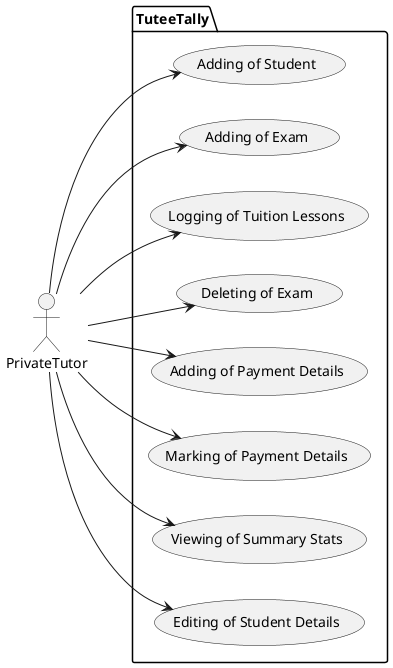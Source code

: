 @startuml
left to right direction
actor PrivateTutor as g

package TuteeTally {
  usecase "Adding of Student" as UC1
  usecase "Adding of Exam" as UC2
  usecase "Logging of Tuition Lessons" as UC3
  usecase "Deleting of Exam" as UC4
  usecase "Adding of Payment Details" as UC5
  usecase "Marking of Payment Details" as UC6
  usecase "Viewing of Summary Stats" as UC7
  usecase "Editing of Student Details" as UC8
}

g --> UC1
g --> UC2
g --> UC3
g --> UC4
g --> UC5
g --> UC6
g --> UC7
g --> UC8
@enduml
